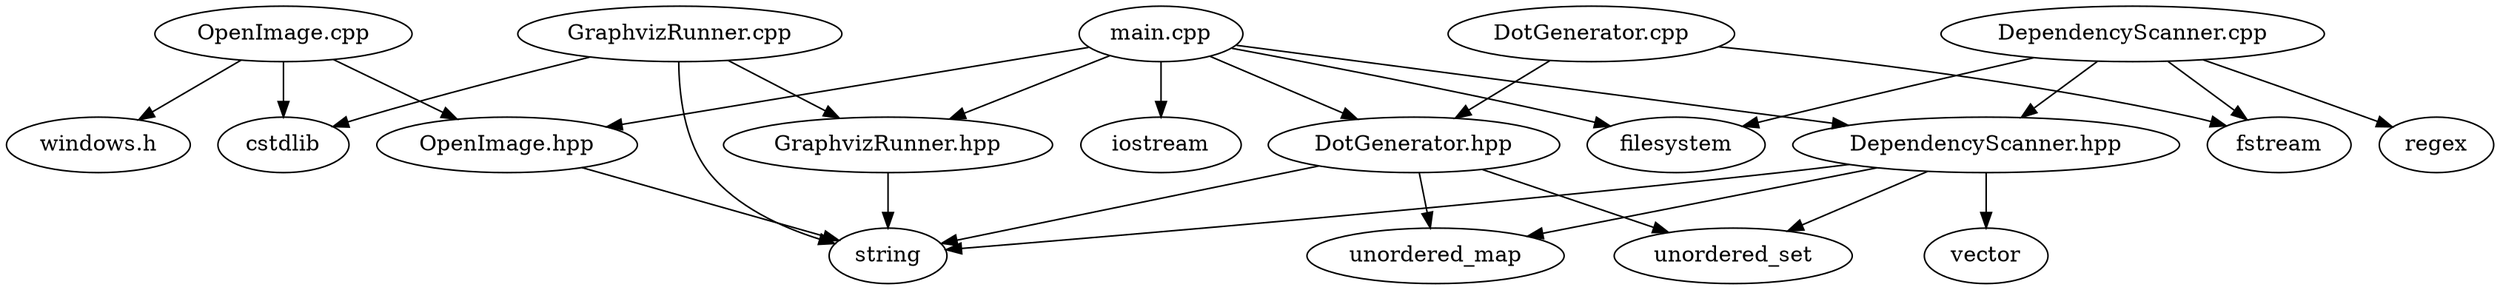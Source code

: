 digraph dependencies {
    "main.cpp" -> "filesystem";
    "main.cpp" -> "OpenImage.hpp";
    "main.cpp" -> "iostream";
    "main.cpp" -> "GraphvizRunner.hpp";
    "main.cpp" -> "DotGenerator.hpp";
    "main.cpp" -> "DependencyScanner.hpp";
    "OpenImage.cpp" -> "windows.h";
    "OpenImage.cpp" -> "cstdlib";
    "OpenImage.cpp" -> "OpenImage.hpp";
    "GraphvizRunner.hpp" -> "string";
    "GraphvizRunner.cpp" -> "string";
    "GraphvizRunner.cpp" -> "cstdlib";
    "GraphvizRunner.cpp" -> "GraphvizRunner.hpp";
    "DotGenerator.hpp" -> "unordered_map";
    "DotGenerator.hpp" -> "unordered_set";
    "DotGenerator.hpp" -> "string";
    "DependencyScanner.cpp" -> "fstream";
    "DependencyScanner.cpp" -> "regex";
    "DependencyScanner.cpp" -> "filesystem";
    "DependencyScanner.cpp" -> "DependencyScanner.hpp";
    "DotGenerator.cpp" -> "fstream";
    "DotGenerator.cpp" -> "DotGenerator.hpp";
    "DependencyScanner.hpp" -> "vector";
    "DependencyScanner.hpp" -> "unordered_map";
    "DependencyScanner.hpp" -> "unordered_set";
    "DependencyScanner.hpp" -> "string";
    "OpenImage.hpp" -> "string";
}
